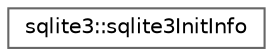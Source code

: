 digraph "Gráfico de Hierarquia de Classes"
{
 // LATEX_PDF_SIZE
  bgcolor="transparent";
  edge [fontname=Helvetica,fontsize=10,labelfontname=Helvetica,labelfontsize=10];
  node [fontname=Helvetica,fontsize=10,shape=box,height=0.2,width=0.4];
  rankdir="LR";
  Node0 [id="Node000000",label="sqlite3::sqlite3InitInfo",height=0.2,width=0.4,color="grey40", fillcolor="white", style="filled",URL="$structsqlite3_1_1sqlite3InitInfo.html",tooltip=" "];
}
